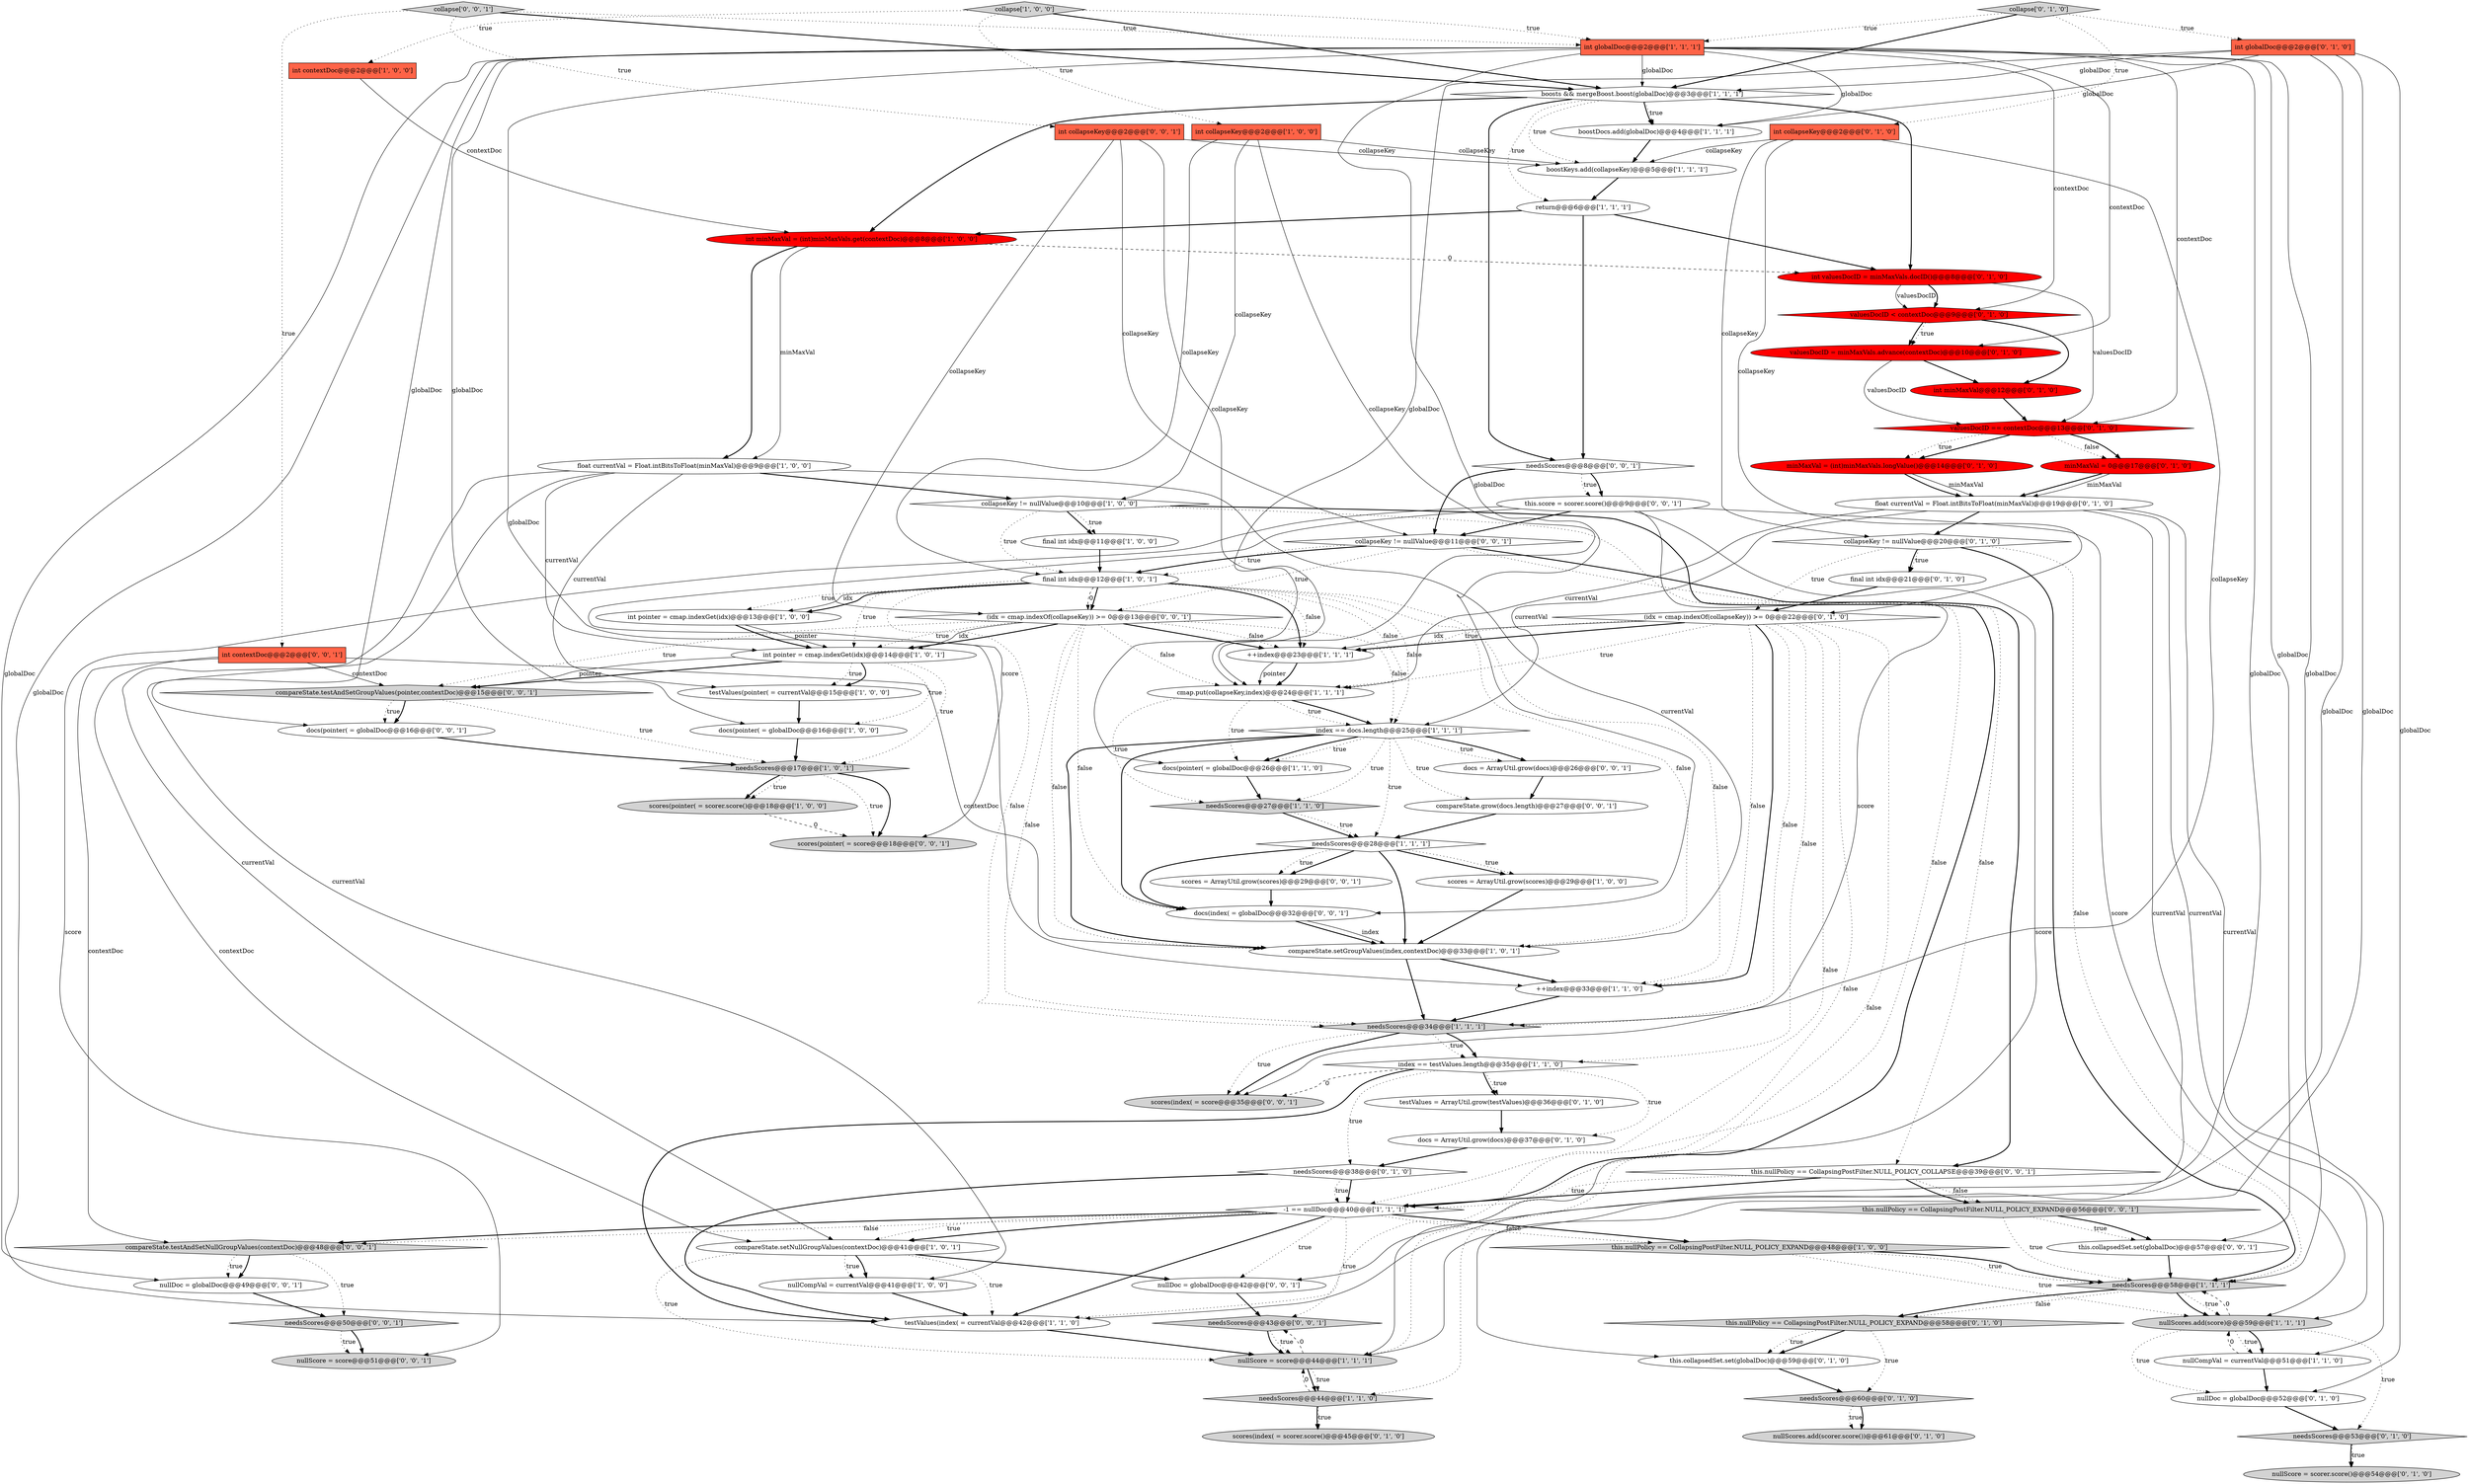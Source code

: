 digraph {
18 [style = filled, label = "++index@@@23@@@['1', '1', '1']", fillcolor = white, shape = ellipse image = "AAA0AAABBB1BBB"];
86 [style = filled, label = "nullScore = score@@@51@@@['0', '0', '1']", fillcolor = lightgray, shape = ellipse image = "AAA0AAABBB3BBB"];
50 [style = filled, label = "docs = ArrayUtil.grow(docs)@@@37@@@['0', '1', '0']", fillcolor = white, shape = ellipse image = "AAA0AAABBB2BBB"];
23 [style = filled, label = "boostDocs.add(globalDoc)@@@4@@@['1', '1', '1']", fillcolor = white, shape = ellipse image = "AAA0AAABBB1BBB"];
44 [style = filled, label = "valuesDocID = minMaxVals.advance(contextDoc)@@@10@@@['0', '1', '0']", fillcolor = red, shape = ellipse image = "AAA1AAABBB2BBB"];
73 [style = filled, label = "docs(pointer( = globalDoc@@@16@@@['0', '0', '1']", fillcolor = white, shape = ellipse image = "AAA0AAABBB3BBB"];
65 [style = filled, label = "nullDoc = globalDoc@@@42@@@['0', '0', '1']", fillcolor = white, shape = ellipse image = "AAA0AAABBB3BBB"];
15 [style = filled, label = "testValues(pointer( = currentVal@@@15@@@['1', '0', '0']", fillcolor = white, shape = ellipse image = "AAA0AAABBB1BBB"];
64 [style = filled, label = "this.collapsedSet.set(globalDoc)@@@59@@@['0', '1', '0']", fillcolor = white, shape = ellipse image = "AAA0AAABBB2BBB"];
16 [style = filled, label = "needsScores@@@58@@@['1', '1', '1']", fillcolor = lightgray, shape = diamond image = "AAA0AAABBB1BBB"];
88 [style = filled, label = "docs = ArrayUtil.grow(docs)@@@26@@@['0', '0', '1']", fillcolor = white, shape = ellipse image = "AAA0AAABBB3BBB"];
3 [style = filled, label = "final int idx@@@12@@@['1', '0', '1']", fillcolor = white, shape = ellipse image = "AAA0AAABBB1BBB"];
2 [style = filled, label = "int collapseKey@@@2@@@['1', '0', '0']", fillcolor = tomato, shape = box image = "AAA0AAABBB1BBB"];
6 [style = filled, label = "this.nullPolicy == CollapsingPostFilter.NULL_POLICY_EXPAND@@@48@@@['1', '0', '0']", fillcolor = lightgray, shape = diamond image = "AAA0AAABBB1BBB"];
26 [style = filled, label = "index == testValues.length@@@35@@@['1', '1', '0']", fillcolor = white, shape = diamond image = "AAA0AAABBB1BBB"];
40 [style = filled, label = "int globalDoc@@@2@@@['0', '1', '0']", fillcolor = tomato, shape = box image = "AAA0AAABBB2BBB"];
11 [style = filled, label = "boostKeys.add(collapseKey)@@@5@@@['1', '1', '1']", fillcolor = white, shape = ellipse image = "AAA0AAABBB1BBB"];
25 [style = filled, label = "nullCompVal = currentVal@@@51@@@['1', '1', '0']", fillcolor = white, shape = ellipse image = "AAA0AAABBB1BBB"];
69 [style = filled, label = "compareState.grow(docs.length)@@@27@@@['0', '0', '1']", fillcolor = white, shape = ellipse image = "AAA0AAABBB3BBB"];
30 [style = filled, label = "compareState.setNullGroupValues(contextDoc)@@@41@@@['1', '0', '1']", fillcolor = white, shape = ellipse image = "AAA0AAABBB1BBB"];
68 [style = filled, label = "nullDoc = globalDoc@@@49@@@['0', '0', '1']", fillcolor = white, shape = ellipse image = "AAA0AAABBB3BBB"];
17 [style = filled, label = "float currentVal = Float.intBitsToFloat(minMaxVal)@@@9@@@['1', '0', '0']", fillcolor = white, shape = ellipse image = "AAA0AAABBB1BBB"];
58 [style = filled, label = "collapseKey != nullValue@@@20@@@['0', '1', '0']", fillcolor = white, shape = diamond image = "AAA0AAABBB2BBB"];
76 [style = filled, label = "int contextDoc@@@2@@@['0', '0', '1']", fillcolor = tomato, shape = box image = "AAA0AAABBB3BBB"];
14 [style = filled, label = "needsScores@@@34@@@['1', '1', '1']", fillcolor = lightgray, shape = diamond image = "AAA0AAABBB1BBB"];
33 [style = filled, label = "scores = ArrayUtil.grow(scores)@@@29@@@['1', '0', '0']", fillcolor = white, shape = ellipse image = "AAA0AAABBB1BBB"];
31 [style = filled, label = "needsScores@@@17@@@['1', '0', '1']", fillcolor = lightgray, shape = diamond image = "AAA0AAABBB1BBB"];
32 [style = filled, label = "int globalDoc@@@2@@@['1', '1', '1']", fillcolor = tomato, shape = box image = "AAA0AAABBB1BBB"];
12 [style = filled, label = "compareState.setGroupValues(index,contextDoc)@@@33@@@['1', '0', '1']", fillcolor = white, shape = ellipse image = "AAA0AAABBB1BBB"];
80 [style = filled, label = "scores = ArrayUtil.grow(scores)@@@29@@@['0', '0', '1']", fillcolor = white, shape = ellipse image = "AAA0AAABBB3BBB"];
83 [style = filled, label = "this.nullPolicy == CollapsingPostFilter.NULL_POLICY_EXPAND@@@56@@@['0', '0', '1']", fillcolor = lightgray, shape = diamond image = "AAA0AAABBB3BBB"];
51 [style = filled, label = "valuesDocID < contextDoc@@@9@@@['0', '1', '0']", fillcolor = red, shape = diamond image = "AAA1AAABBB2BBB"];
87 [style = filled, label = "collapse['0', '0', '1']", fillcolor = lightgray, shape = diamond image = "AAA0AAABBB3BBB"];
13 [style = filled, label = "int pointer = cmap.indexGet(idx)@@@14@@@['1', '0', '1']", fillcolor = white, shape = ellipse image = "AAA0AAABBB1BBB"];
35 [style = filled, label = "int minMaxVal = (int)minMaxVals.get(contextDoc)@@@8@@@['1', '0', '0']", fillcolor = red, shape = ellipse image = "AAA1AAABBB1BBB"];
47 [style = filled, label = "minMaxVal = 0@@@17@@@['0', '1', '0']", fillcolor = red, shape = ellipse image = "AAA1AAABBB2BBB"];
29 [style = filled, label = "needsScores@@@28@@@['1', '1', '1']", fillcolor = white, shape = diamond image = "AAA0AAABBB1BBB"];
36 [style = filled, label = "needsScores@@@44@@@['1', '1', '0']", fillcolor = lightgray, shape = diamond image = "AAA0AAABBB1BBB"];
4 [style = filled, label = "scores(pointer( = scorer.score()@@@18@@@['1', '0', '0']", fillcolor = lightgray, shape = ellipse image = "AAA0AAABBB1BBB"];
75 [style = filled, label = "collapseKey != nullValue@@@11@@@['0', '0', '1']", fillcolor = white, shape = diamond image = "AAA0AAABBB3BBB"];
52 [style = filled, label = "needsScores@@@53@@@['0', '1', '0']", fillcolor = lightgray, shape = diamond image = "AAA0AAABBB2BBB"];
20 [style = filled, label = "needsScores@@@27@@@['1', '1', '0']", fillcolor = lightgray, shape = diamond image = "AAA0AAABBB1BBB"];
24 [style = filled, label = "int contextDoc@@@2@@@['1', '0', '0']", fillcolor = tomato, shape = box image = "AAA0AAABBB1BBB"];
81 [style = filled, label = "compareState.testAndSetNullGroupValues(contextDoc)@@@48@@@['0', '0', '1']", fillcolor = lightgray, shape = diamond image = "AAA0AAABBB3BBB"];
22 [style = filled, label = "collapse['1', '0', '0']", fillcolor = lightgray, shape = diamond image = "AAA0AAABBB1BBB"];
56 [style = filled, label = "final int idx@@@21@@@['0', '1', '0']", fillcolor = white, shape = ellipse image = "AAA0AAABBB2BBB"];
54 [style = filled, label = "int valuesDocID = minMaxVals.docID()@@@8@@@['0', '1', '0']", fillcolor = red, shape = ellipse image = "AAA1AAABBB2BBB"];
60 [style = filled, label = "needsScores@@@60@@@['0', '1', '0']", fillcolor = lightgray, shape = diamond image = "AAA0AAABBB2BBB"];
0 [style = filled, label = "final int idx@@@11@@@['1', '0', '0']", fillcolor = white, shape = ellipse image = "AAA0AAABBB1BBB"];
10 [style = filled, label = "docs(pointer( = globalDoc@@@16@@@['1', '0', '0']", fillcolor = white, shape = ellipse image = "AAA0AAABBB1BBB"];
34 [style = filled, label = "nullScore = score@@@44@@@['1', '1', '1']", fillcolor = lightgray, shape = ellipse image = "AAA0AAABBB1BBB"];
48 [style = filled, label = "(idx = cmap.indexOf(collapseKey)) >= 0@@@22@@@['0', '1', '0']", fillcolor = white, shape = diamond image = "AAA0AAABBB2BBB"];
41 [style = filled, label = "nullScores.add(scorer.score())@@@61@@@['0', '1', '0']", fillcolor = lightgray, shape = ellipse image = "AAA0AAABBB2BBB"];
7 [style = filled, label = "nullScores.add(score)@@@59@@@['1', '1', '1']", fillcolor = lightgray, shape = ellipse image = "AAA0AAABBB1BBB"];
84 [style = filled, label = "needsScores@@@43@@@['0', '0', '1']", fillcolor = lightgray, shape = diamond image = "AAA0AAABBB3BBB"];
59 [style = filled, label = "this.nullPolicy == CollapsingPostFilter.NULL_POLICY_EXPAND@@@58@@@['0', '1', '0']", fillcolor = lightgray, shape = diamond image = "AAA0AAABBB2BBB"];
72 [style = filled, label = "int collapseKey@@@2@@@['0', '0', '1']", fillcolor = tomato, shape = box image = "AAA0AAABBB3BBB"];
37 [style = filled, label = "return@@@6@@@['1', '1', '1']", fillcolor = white, shape = ellipse image = "AAA0AAABBB1BBB"];
57 [style = filled, label = "testValues = ArrayUtil.grow(testValues)@@@36@@@['0', '1', '0']", fillcolor = white, shape = ellipse image = "AAA0AAABBB2BBB"];
66 [style = filled, label = "scores(pointer( = score@@@18@@@['0', '0', '1']", fillcolor = lightgray, shape = ellipse image = "AAA0AAABBB3BBB"];
78 [style = filled, label = "needsScores@@@8@@@['0', '0', '1']", fillcolor = white, shape = diamond image = "AAA0AAABBB3BBB"];
45 [style = filled, label = "valuesDocID == contextDoc@@@13@@@['0', '1', '0']", fillcolor = red, shape = diamond image = "AAA1AAABBB2BBB"];
49 [style = filled, label = "float currentVal = Float.intBitsToFloat(minMaxVal)@@@19@@@['0', '1', '0']", fillcolor = white, shape = ellipse image = "AAA0AAABBB2BBB"];
67 [style = filled, label = "this.nullPolicy == CollapsingPostFilter.NULL_POLICY_COLLAPSE@@@39@@@['0', '0', '1']", fillcolor = white, shape = diamond image = "AAA0AAABBB3BBB"];
63 [style = filled, label = "nullScore = scorer.score()@@@54@@@['0', '1', '0']", fillcolor = lightgray, shape = ellipse image = "AAA0AAABBB2BBB"];
79 [style = filled, label = "(idx = cmap.indexOf(collapseKey)) >= 0@@@13@@@['0', '0', '1']", fillcolor = white, shape = diamond image = "AAA0AAABBB3BBB"];
21 [style = filled, label = "nullCompVal = currentVal@@@41@@@['1', '0', '0']", fillcolor = white, shape = ellipse image = "AAA0AAABBB1BBB"];
85 [style = filled, label = "scores(index( = score@@@35@@@['0', '0', '1']", fillcolor = lightgray, shape = ellipse image = "AAA0AAABBB3BBB"];
39 [style = filled, label = "++index@@@33@@@['1', '1', '0']", fillcolor = white, shape = ellipse image = "AAA0AAABBB1BBB"];
5 [style = filled, label = "index == docs.length@@@25@@@['1', '1', '1']", fillcolor = white, shape = diamond image = "AAA0AAABBB1BBB"];
61 [style = filled, label = "int minMaxVal@@@12@@@['0', '1', '0']", fillcolor = red, shape = ellipse image = "AAA1AAABBB2BBB"];
19 [style = filled, label = "cmap.put(collapseKey,index)@@@24@@@['1', '1', '1']", fillcolor = white, shape = ellipse image = "AAA0AAABBB1BBB"];
43 [style = filled, label = "scores(index( = scorer.score()@@@45@@@['0', '1', '0']", fillcolor = lightgray, shape = ellipse image = "AAA0AAABBB2BBB"];
62 [style = filled, label = "nullDoc = globalDoc@@@52@@@['0', '1', '0']", fillcolor = white, shape = ellipse image = "AAA0AAABBB2BBB"];
8 [style = filled, label = "boosts && mergeBoost.boost(globalDoc)@@@3@@@['1', '1', '1']", fillcolor = white, shape = diamond image = "AAA0AAABBB1BBB"];
70 [style = filled, label = "needsScores@@@50@@@['0', '0', '1']", fillcolor = lightgray, shape = diamond image = "AAA0AAABBB3BBB"];
28 [style = filled, label = "docs(pointer( = globalDoc@@@26@@@['1', '1', '0']", fillcolor = white, shape = ellipse image = "AAA0AAABBB1BBB"];
38 [style = filled, label = "collapseKey != nullValue@@@10@@@['1', '0', '0']", fillcolor = white, shape = diamond image = "AAA0AAABBB1BBB"];
74 [style = filled, label = "docs(index( = globalDoc@@@32@@@['0', '0', '1']", fillcolor = white, shape = ellipse image = "AAA0AAABBB3BBB"];
82 [style = filled, label = "this.collapsedSet.set(globalDoc)@@@57@@@['0', '0', '1']", fillcolor = white, shape = ellipse image = "AAA0AAABBB3BBB"];
9 [style = filled, label = "-1 == nullDoc@@@40@@@['1', '1', '1']", fillcolor = white, shape = diamond image = "AAA0AAABBB1BBB"];
53 [style = filled, label = "collapse['0', '1', '0']", fillcolor = lightgray, shape = diamond image = "AAA0AAABBB2BBB"];
27 [style = filled, label = "int pointer = cmap.indexGet(idx)@@@13@@@['1', '0', '0']", fillcolor = white, shape = ellipse image = "AAA0AAABBB1BBB"];
1 [style = filled, label = "testValues(index( = currentVal@@@42@@@['1', '1', '0']", fillcolor = white, shape = ellipse image = "AAA0AAABBB1BBB"];
77 [style = filled, label = "this.score = scorer.score()@@@9@@@['0', '0', '1']", fillcolor = white, shape = ellipse image = "AAA0AAABBB3BBB"];
55 [style = filled, label = "needsScores@@@38@@@['0', '1', '0']", fillcolor = white, shape = diamond image = "AAA0AAABBB2BBB"];
71 [style = filled, label = "compareState.testAndSetGroupValues(pointer,contextDoc)@@@15@@@['0', '0', '1']", fillcolor = lightgray, shape = diamond image = "AAA0AAABBB3BBB"];
42 [style = filled, label = "int collapseKey@@@2@@@['0', '1', '0']", fillcolor = tomato, shape = box image = "AAA0AAABBB2BBB"];
46 [style = filled, label = "minMaxVal = (int)minMaxVals.longValue()@@@14@@@['0', '1', '0']", fillcolor = red, shape = ellipse image = "AAA1AAABBB2BBB"];
40->64 [style = solid, label="globalDoc"];
27->13 [style = bold, label=""];
61->45 [style = bold, label=""];
17->21 [style = solid, label="currentVal"];
15->10 [style = bold, label=""];
70->86 [style = bold, label=""];
87->32 [style = dotted, label="true"];
28->20 [style = bold, label=""];
14->26 [style = dotted, label="true"];
72->19 [style = solid, label="collapseKey"];
26->50 [style = dotted, label="true"];
65->84 [style = bold, label=""];
16->7 [style = bold, label=""];
82->16 [style = bold, label=""];
39->14 [style = bold, label=""];
3->14 [style = dotted, label="false"];
45->47 [style = dotted, label="false"];
17->12 [style = solid, label="currentVal"];
79->18 [style = dotted, label="false"];
5->28 [style = bold, label=""];
13->10 [style = dotted, label="true"];
40->62 [style = solid, label="globalDoc"];
72->79 [style = solid, label="collapseKey"];
53->32 [style = dotted, label="true"];
42->48 [style = solid, label="collapseKey"];
8->37 [style = dotted, label="true"];
9->6 [style = bold, label=""];
3->27 [style = bold, label=""];
48->39 [style = bold, label=""];
3->18 [style = bold, label=""];
47->49 [style = bold, label=""];
32->51 [style = solid, label="contextDoc"];
3->27 [style = dotted, label="true"];
16->7 [style = dotted, label="true"];
17->38 [style = bold, label=""];
19->5 [style = bold, label=""];
22->8 [style = bold, label=""];
88->69 [style = bold, label=""];
67->9 [style = bold, label=""];
3->18 [style = dotted, label="false"];
30->65 [style = bold, label=""];
51->61 [style = bold, label=""];
84->34 [style = bold, label=""];
78->75 [style = bold, label=""];
40->23 [style = solid, label="globalDoc"];
71->73 [style = dotted, label="true"];
50->55 [style = bold, label=""];
21->1 [style = bold, label=""];
32->74 [style = solid, label="globalDoc"];
26->57 [style = bold, label=""];
32->45 [style = solid, label="contextDoc"];
75->3 [style = dotted, label="true"];
32->44 [style = solid, label="contextDoc"];
79->18 [style = bold, label=""];
13->15 [style = dotted, label="true"];
48->18 [style = solid, label="idx"];
49->1 [style = solid, label="currentVal"];
5->29 [style = dotted, label="true"];
67->83 [style = dotted, label="false"];
48->18 [style = bold, label=""];
3->5 [style = dotted, label="false"];
27->13 [style = solid, label="pointer"];
54->51 [style = solid, label="valuesDocID"];
40->8 [style = solid, label="globalDoc"];
79->5 [style = dotted, label="false"];
64->60 [style = bold, label=""];
49->25 [style = solid, label="currentVal"];
48->18 [style = dotted, label="true"];
60->41 [style = dotted, label="true"];
77->86 [style = solid, label="score"];
59->60 [style = dotted, label="true"];
32->8 [style = solid, label="globalDoc"];
0->3 [style = bold, label=""];
59->64 [style = bold, label=""];
83->82 [style = dotted, label="true"];
25->62 [style = bold, label=""];
10->31 [style = bold, label=""];
3->27 [style = solid, label="idx"];
8->23 [style = bold, label=""];
48->39 [style = dotted, label="false"];
58->16 [style = bold, label=""];
49->58 [style = bold, label=""];
40->28 [style = solid, label="globalDoc"];
7->16 [style = dashed, label="0"];
32->65 [style = solid, label="globalDoc"];
26->1 [style = bold, label=""];
32->73 [style = solid, label="globalDoc"];
77->75 [style = bold, label=""];
18->19 [style = bold, label=""];
51->44 [style = bold, label=""];
9->81 [style = dotted, label="false"];
11->37 [style = bold, label=""];
26->55 [style = dotted, label="true"];
8->23 [style = dotted, label="true"];
2->19 [style = solid, label="collapseKey"];
79->74 [style = dotted, label="false"];
31->4 [style = bold, label=""];
79->13 [style = bold, label=""];
68->70 [style = bold, label=""];
5->74 [style = bold, label=""];
22->24 [style = dotted, label="true"];
60->41 [style = bold, label=""];
29->80 [style = bold, label=""];
58->48 [style = dotted, label="true"];
31->66 [style = bold, label=""];
25->7 [style = dashed, label="0"];
17->30 [style = solid, label="currentVal"];
7->52 [style = dotted, label="true"];
58->56 [style = bold, label=""];
74->12 [style = bold, label=""];
42->58 [style = solid, label="collapseKey"];
32->82 [style = solid, label="globalDoc"];
2->11 [style = solid, label="collapseKey"];
49->19 [style = solid, label="currentVal"];
48->26 [style = dotted, label="false"];
4->66 [style = dashed, label="0"];
58->16 [style = dotted, label="false"];
55->9 [style = dotted, label="true"];
3->79 [style = dashed, label="0"];
81->68 [style = bold, label=""];
69->29 [style = bold, label=""];
34->36 [style = bold, label=""];
32->68 [style = solid, label="globalDoc"];
38->0 [style = bold, label=""];
12->14 [style = bold, label=""];
35->17 [style = bold, label=""];
6->7 [style = dotted, label="true"];
48->19 [style = dotted, label="true"];
18->19 [style = solid, label="pointer"];
56->48 [style = bold, label=""];
77->66 [style = solid, label="score"];
17->15 [style = solid, label="currentVal"];
13->15 [style = bold, label=""];
75->67 [style = dotted, label="false"];
45->46 [style = bold, label=""];
9->1 [style = bold, label=""];
22->32 [style = dotted, label="true"];
36->34 [style = dashed, label="0"];
35->54 [style = dashed, label="0"];
9->84 [style = dotted, label="true"];
52->63 [style = bold, label=""];
55->9 [style = bold, label=""];
87->8 [style = bold, label=""];
36->43 [style = bold, label=""];
79->71 [style = dotted, label="true"];
44->61 [style = bold, label=""];
42->11 [style = solid, label="collapseKey"];
49->5 [style = solid, label="currentVal"];
48->34 [style = dotted, label="false"];
77->85 [style = solid, label="score"];
44->45 [style = solid, label="valuesDocID"];
45->46 [style = dotted, label="true"];
58->56 [style = dotted, label="true"];
5->69 [style = dotted, label="true"];
34->84 [style = dashed, label="0"];
48->14 [style = dotted, label="false"];
34->36 [style = dotted, label="true"];
48->1 [style = dotted, label="false"];
40->34 [style = solid, label="globalDoc"];
76->71 [style = solid, label="contextDoc"];
38->9 [style = bold, label=""];
5->88 [style = bold, label=""];
16->59 [style = dotted, label="false"];
42->14 [style = solid, label="collapseKey"];
33->12 [style = bold, label=""];
72->11 [style = solid, label="collapseKey"];
30->34 [style = dotted, label="true"];
52->63 [style = dotted, label="true"];
67->9 [style = dotted, label="true"];
8->35 [style = bold, label=""];
54->45 [style = solid, label="valuesDocID"];
53->42 [style = dotted, label="true"];
3->12 [style = dotted, label="false"];
13->71 [style = bold, label=""];
59->64 [style = dotted, label="true"];
3->79 [style = bold, label=""];
19->28 [style = dotted, label="true"];
30->21 [style = bold, label=""];
1->34 [style = bold, label=""];
79->14 [style = dotted, label="false"];
26->57 [style = dotted, label="true"];
75->3 [style = bold, label=""];
17->13 [style = solid, label="currentVal"];
71->73 [style = bold, label=""];
2->3 [style = solid, label="collapseKey"];
76->12 [style = solid, label="contextDoc"];
53->40 [style = dotted, label="true"];
16->59 [style = bold, label=""];
9->6 [style = dotted, label="false"];
29->80 [style = dotted, label="true"];
81->70 [style = dotted, label="true"];
8->78 [style = bold, label=""];
47->49 [style = solid, label="minMaxVal"];
19->5 [style = dotted, label="true"];
8->11 [style = dotted, label="true"];
79->13 [style = dotted, label="true"];
53->8 [style = bold, label=""];
76->30 [style = solid, label="contextDoc"];
37->35 [style = bold, label=""];
77->7 [style = solid, label="score"];
23->11 [style = bold, label=""];
12->39 [style = bold, label=""];
8->54 [style = bold, label=""];
67->83 [style = bold, label=""];
9->30 [style = dotted, label="true"];
26->85 [style = dashed, label="0"];
5->28 [style = dotted, label="true"];
32->23 [style = solid, label="globalDoc"];
3->13 [style = dotted, label="true"];
75->67 [style = bold, label=""];
54->51 [style = bold, label=""];
46->49 [style = solid, label="minMaxVal"];
30->1 [style = dotted, label="true"];
78->77 [style = dotted, label="true"];
20->29 [style = bold, label=""];
57->50 [style = bold, label=""];
3->39 [style = dotted, label="false"];
74->12 [style = solid, label="index"];
19->20 [style = dotted, label="true"];
62->52 [style = bold, label=""];
87->72 [style = dotted, label="true"];
46->49 [style = bold, label=""];
7->62 [style = dotted, label="true"];
13->71 [style = solid, label="pointer"];
76->81 [style = solid, label="contextDoc"];
32->16 [style = solid, label="globalDoc"];
9->65 [style = dotted, label="true"];
37->78 [style = bold, label=""];
77->34 [style = solid, label="score"];
83->16 [style = dotted, label="true"];
48->36 [style = dotted, label="false"];
75->79 [style = dotted, label="true"];
81->68 [style = dotted, label="true"];
32->39 [style = solid, label="globalDoc"];
38->0 [style = dotted, label="true"];
2->38 [style = solid, label="collapseKey"];
87->76 [style = dotted, label="true"];
9->30 [style = bold, label=""];
30->21 [style = dotted, label="true"];
22->2 [style = dotted, label="true"];
35->17 [style = solid, label="minMaxVal"];
72->75 [style = solid, label="collapseKey"];
79->12 [style = dotted, label="false"];
37->54 [style = bold, label=""];
14->26 [style = bold, label=""];
32->1 [style = solid, label="globalDoc"];
78->77 [style = bold, label=""];
83->82 [style = bold, label=""];
38->3 [style = dotted, label="true"];
13->31 [style = dotted, label="true"];
31->66 [style = dotted, label="true"];
5->88 [style = dotted, label="true"];
29->33 [style = bold, label=""];
38->9 [style = dotted, label="false"];
36->43 [style = dotted, label="true"];
29->12 [style = bold, label=""];
24->35 [style = solid, label="contextDoc"];
29->74 [style = bold, label=""];
5->12 [style = bold, label=""];
20->29 [style = dotted, label="true"];
80->74 [style = bold, label=""];
6->16 [style = bold, label=""];
55->1 [style = bold, label=""];
49->7 [style = solid, label="currentVal"];
79->13 [style = solid, label="idx"];
3->19 [style = dotted, label="false"];
9->81 [style = bold, label=""];
14->85 [style = bold, label=""];
7->25 [style = dotted, label="true"];
45->47 [style = bold, label=""];
5->20 [style = dotted, label="true"];
29->33 [style = dotted, label="true"];
7->25 [style = bold, label=""];
73->31 [style = bold, label=""];
51->44 [style = dotted, label="true"];
14->85 [style = dotted, label="true"];
31->4 [style = dotted, label="true"];
32->10 [style = solid, label="globalDoc"];
71->31 [style = dotted, label="true"];
70->86 [style = dotted, label="true"];
6->16 [style = dotted, label="true"];
79->19 [style = dotted, label="false"];
84->34 [style = dotted, label="true"];
}
